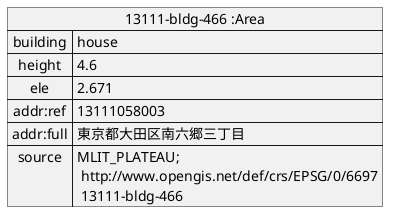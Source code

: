 @startuml
map "13111-bldg-466 :Area" as building {
 building => house
 height => 4.6
 ele => 2.671
 addr:ref => 13111058003
 addr:full => 東京都大田区南六郷三丁目
 source => MLIT_PLATEAU;\n http://www.opengis.net/def/crs/EPSG/0/6697\n 13111-bldg-466
}
@enduml